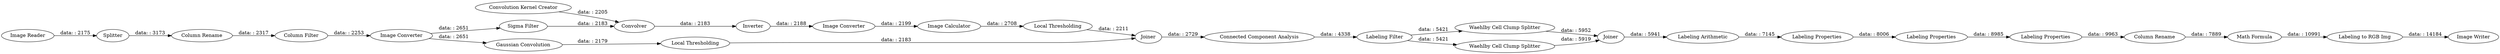 digraph {
	"-330839748682275195_95" [label="Column Filter"]
	"-2024898696524183990_98" [label="Sigma Filter"]
	"-330839748682275195_117" [label="Labeling Filter"]
	"-2024898696524183990_97" [label="Image Converter"]
	"-330839748682275195_94" [label="Waehlby Cell Clump Splitter"]
	"-2024898696524183990_93" [label="Local Thresholding"]
	"-330839748682275195_104" [label="Connected Component Analysis"]
	"-2024898696524183990_92" [label=Inverter]
	"-330839748682275195_90" [label="Waehlby Cell Clump Splitter"]
	"-8856957265678668650_76" [label="Labeling Properties"]
	"-7908739106212436792_100" [label="Gaussian Convolution"]
	"-330839748682275195_118" [label="Image Writer"]
	"-2024898696524183990_116" [label="Image Calculator"]
	"-330839748682275195_105" [label="Column Rename"]
	"-2024898696524183990_102" [label="Convolution Kernel Creator"]
	"-8856957265678668650_79" [label="Labeling Properties"]
	"-330839748682275195_101" [label=Splitter]
	"-330839748682275195_119" [label="Labeling to RGB Img"]
	"-2024898696524183990_91" [label=Convolver]
	"-330839748682275195_110" [label="Column Rename"]
	"-330839748682275195_111" [label="Labeling Arithmetic"]
	"-330839748682275195_109" [label="Math Formula"]
	"-7908739106212436792_113" [label="Local Thresholding"]
	"-330839748682275195_88" [label="Image Reader"]
	"-330839748682275195_99" [label="Image Converter"]
	"-330839748682275195_103" [label=Joiner]
	"-8856957265678668650_80" [label="Labeling Properties"]
	"-330839748682275195_96" [label=Joiner]
	"-330839748682275195_99" -> "-2024898696524183990_98" [label="data: : 2651"]
	"-8856957265678668650_80" -> "-330839748682275195_110" [label="data: : 9963"]
	"-330839748682275195_88" -> "-330839748682275195_101" [label="data: : 2175"]
	"-2024898696524183990_98" -> "-2024898696524183990_91" [label="data: : 2183"]
	"-330839748682275195_109" -> "-330839748682275195_119" [label="data: : 10991"]
	"-330839748682275195_119" -> "-330839748682275195_118" [label="data: : 14184"]
	"-7908739106212436792_100" -> "-7908739106212436792_113" [label="data: : 2179"]
	"-330839748682275195_95" -> "-330839748682275195_99" [label="data: : 2253"]
	"-330839748682275195_105" -> "-330839748682275195_95" [label="data: : 2317"]
	"-2024898696524183990_92" -> "-2024898696524183990_97" [label="data: : 2188"]
	"-330839748682275195_110" -> "-330839748682275195_109" [label="data: : 7889"]
	"-8856957265678668650_76" -> "-8856957265678668650_80" [label="data: : 8985"]
	"-330839748682275195_90" -> "-330839748682275195_103" [label="data: : 5919"]
	"-330839748682275195_117" -> "-330839748682275195_90" [label="data: : 5421"]
	"-2024898696524183990_102" -> "-2024898696524183990_91" [label="data: : 2205"]
	"-2024898696524183990_93" -> "-330839748682275195_96" [label="data: : 2211"]
	"-330839748682275195_94" -> "-330839748682275195_103" [label="data: : 5952"]
	"-330839748682275195_99" -> "-7908739106212436792_100" [label="data: : 2651"]
	"-8856957265678668650_79" -> "-8856957265678668650_76" [label="data: : 8006"]
	"-330839748682275195_96" -> "-330839748682275195_104" [label="data: : 2729"]
	"-330839748682275195_111" -> "-8856957265678668650_79" [label="data: : 7145"]
	"-330839748682275195_104" -> "-330839748682275195_117" [label="data: : 4338"]
	"-330839748682275195_101" -> "-330839748682275195_105" [label="data: : 3173"]
	"-2024898696524183990_116" -> "-2024898696524183990_93" [label="data: : 2708"]
	"-330839748682275195_103" -> "-330839748682275195_111" [label="data: : 5941"]
	"-2024898696524183990_97" -> "-2024898696524183990_116" [label="data: : 2199"]
	"-2024898696524183990_91" -> "-2024898696524183990_92" [label="data: : 2183"]
	"-330839748682275195_117" -> "-330839748682275195_94" [label="data: : 5421"]
	"-7908739106212436792_113" -> "-330839748682275195_96" [label="data: : 2183"]
	rankdir=LR
}
